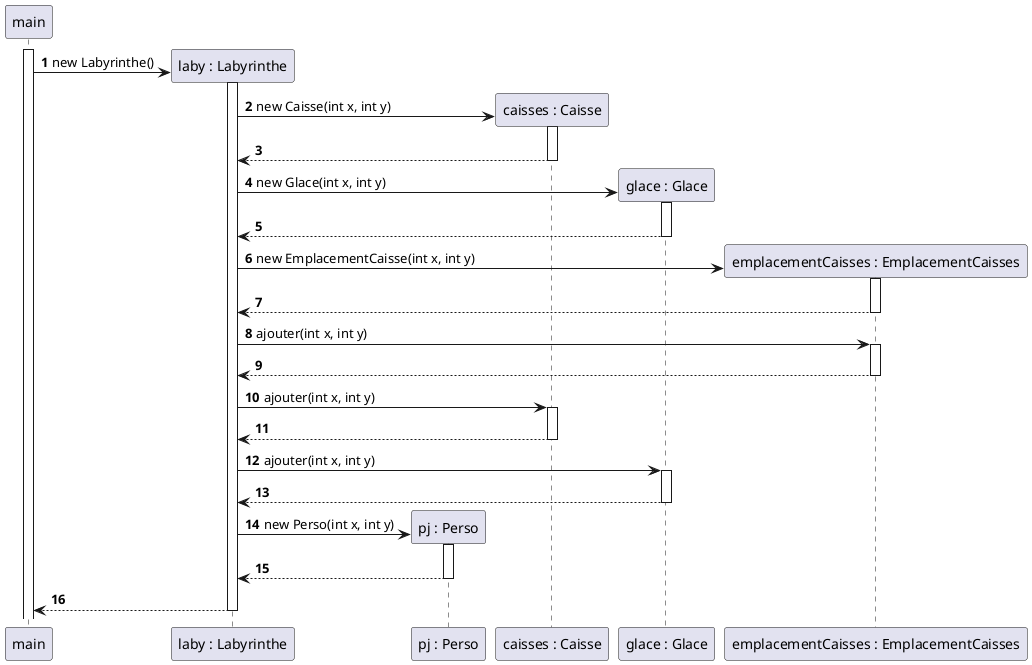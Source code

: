 @startuml
'https://plantuml.com/sequence-diagram
participant "main" as m
participant "laby : Labyrinthe" as l
participant "pj : Perso" as p
participant "caisses : Caisse" as c
participant "glace : Glace" as g
participant "emplacementCaisses : EmplacementCaisses" as ep

autonumber



activate m

create l
m -> l : new Labyrinthe()
activate l

create c
l -> c : new Caisse(int x, int y)
activate c
l <-- c
deactivate c

create g
l -> g : new Glace(int x, int y)
activate g
l <-- g
deactivate g

create ep
l -> ep : new EmplacementCaisse(int x, int y)
activate ep
l <-- ep
deactivate ep

l -> ep : ajouter(int x, int y)
activate ep
l <-- ep
deactivate ep

l -> c : ajouter(int x, int y)
activate c
l <-- c
deactivate c
l -> g : ajouter(int x, int y)
activate g
l <-- g
deactivate g

create p
l -> p : new Perso(int x, int y)
activate p
l <-- p
deactivate p
m <-- l
deactivate l



@enduml
